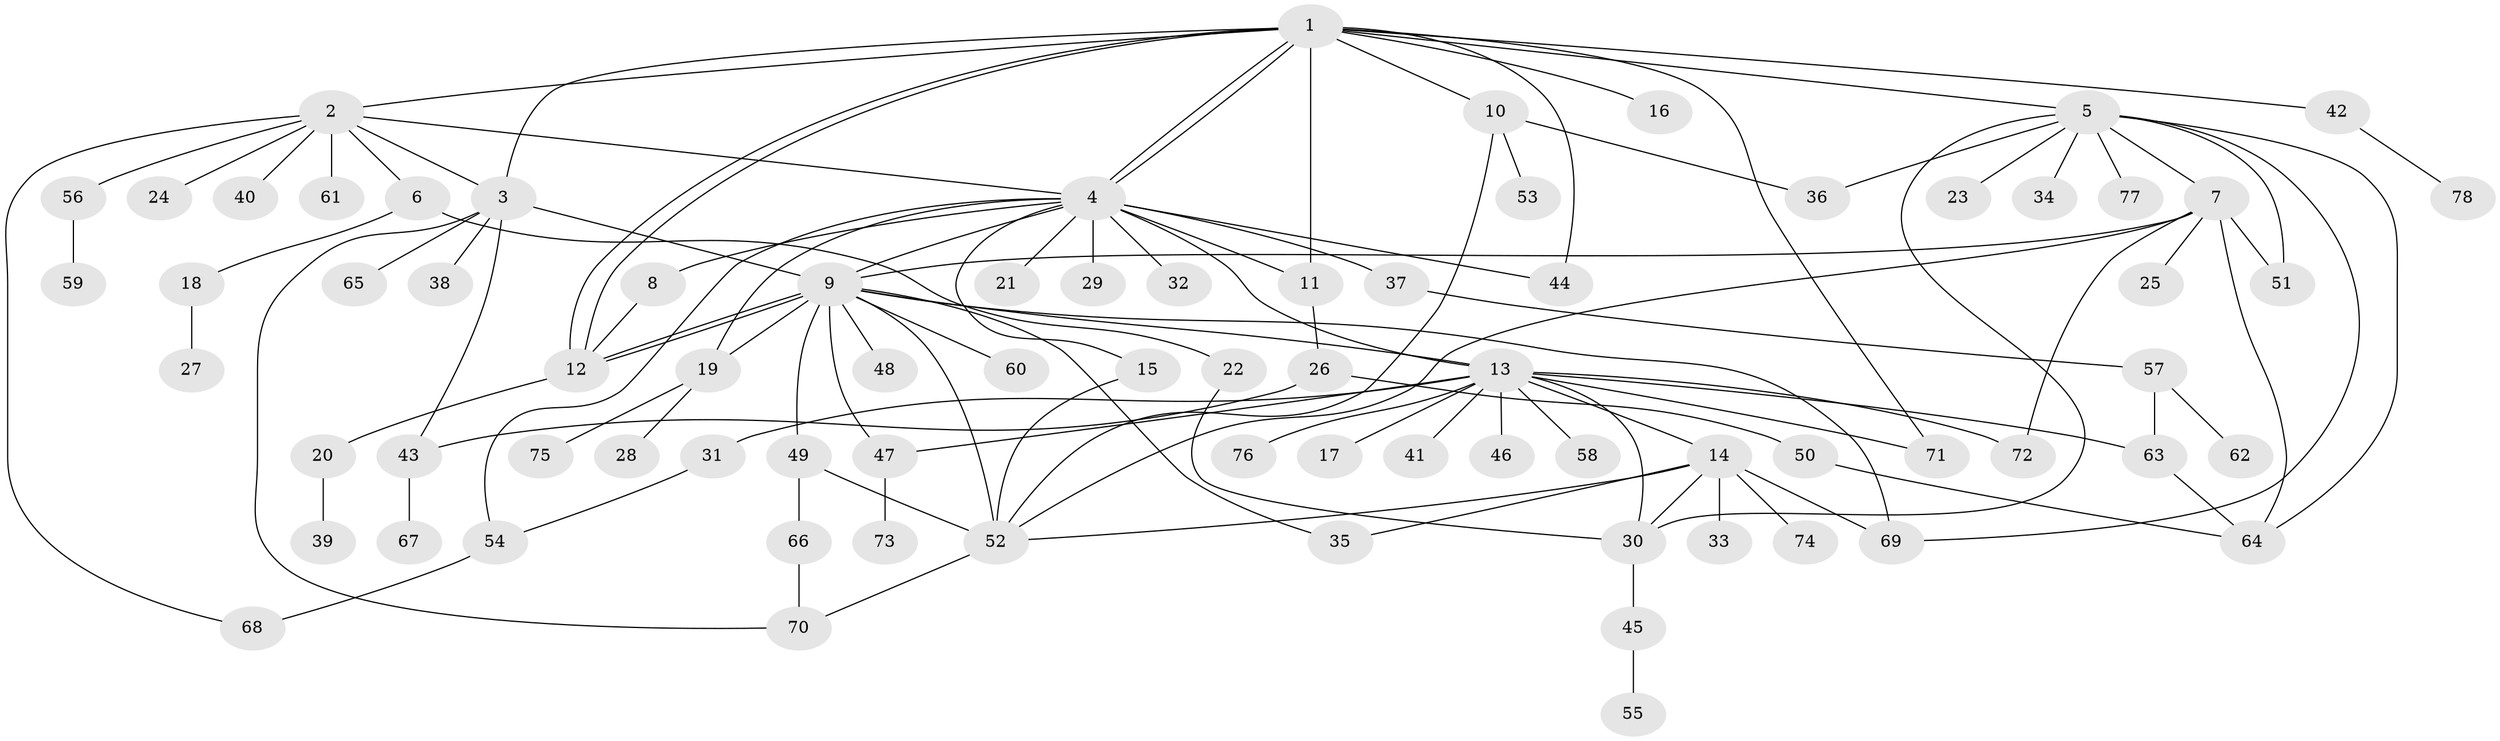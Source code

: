 // coarse degree distribution, {12: 0.017241379310344827, 10: 0.017241379310344827, 6: 0.034482758620689655, 13: 0.034482758620689655, 8: 0.034482758620689655, 2: 0.22413793103448276, 15: 0.017241379310344827, 9: 0.034482758620689655, 4: 0.017241379310344827, 1: 0.46551724137931033, 3: 0.10344827586206896}
// Generated by graph-tools (version 1.1) at 2025/23/03/03/25 07:23:50]
// undirected, 78 vertices, 115 edges
graph export_dot {
graph [start="1"]
  node [color=gray90,style=filled];
  1;
  2;
  3;
  4;
  5;
  6;
  7;
  8;
  9;
  10;
  11;
  12;
  13;
  14;
  15;
  16;
  17;
  18;
  19;
  20;
  21;
  22;
  23;
  24;
  25;
  26;
  27;
  28;
  29;
  30;
  31;
  32;
  33;
  34;
  35;
  36;
  37;
  38;
  39;
  40;
  41;
  42;
  43;
  44;
  45;
  46;
  47;
  48;
  49;
  50;
  51;
  52;
  53;
  54;
  55;
  56;
  57;
  58;
  59;
  60;
  61;
  62;
  63;
  64;
  65;
  66;
  67;
  68;
  69;
  70;
  71;
  72;
  73;
  74;
  75;
  76;
  77;
  78;
  1 -- 2;
  1 -- 3;
  1 -- 4;
  1 -- 4;
  1 -- 5;
  1 -- 10;
  1 -- 11;
  1 -- 12;
  1 -- 12;
  1 -- 16;
  1 -- 42;
  1 -- 44;
  1 -- 71;
  2 -- 3;
  2 -- 4;
  2 -- 6;
  2 -- 24;
  2 -- 40;
  2 -- 56;
  2 -- 61;
  2 -- 68;
  3 -- 9;
  3 -- 38;
  3 -- 43;
  3 -- 65;
  3 -- 70;
  4 -- 8;
  4 -- 9;
  4 -- 11;
  4 -- 13;
  4 -- 15;
  4 -- 19;
  4 -- 21;
  4 -- 29;
  4 -- 32;
  4 -- 37;
  4 -- 44;
  4 -- 54;
  5 -- 7;
  5 -- 23;
  5 -- 30;
  5 -- 34;
  5 -- 36;
  5 -- 51;
  5 -- 64;
  5 -- 69;
  5 -- 77;
  6 -- 18;
  6 -- 22;
  7 -- 9;
  7 -- 25;
  7 -- 51;
  7 -- 52;
  7 -- 64;
  7 -- 72;
  8 -- 12;
  9 -- 12;
  9 -- 12;
  9 -- 13;
  9 -- 19;
  9 -- 35;
  9 -- 47;
  9 -- 48;
  9 -- 49;
  9 -- 52;
  9 -- 60;
  9 -- 69;
  10 -- 36;
  10 -- 52;
  10 -- 53;
  11 -- 26;
  12 -- 20;
  13 -- 14;
  13 -- 17;
  13 -- 30;
  13 -- 31;
  13 -- 41;
  13 -- 46;
  13 -- 47;
  13 -- 58;
  13 -- 63;
  13 -- 71;
  13 -- 72;
  13 -- 76;
  14 -- 30;
  14 -- 33;
  14 -- 35;
  14 -- 52;
  14 -- 69;
  14 -- 74;
  15 -- 52;
  18 -- 27;
  19 -- 28;
  19 -- 75;
  20 -- 39;
  22 -- 30;
  26 -- 43;
  26 -- 50;
  30 -- 45;
  31 -- 54;
  37 -- 57;
  42 -- 78;
  43 -- 67;
  45 -- 55;
  47 -- 73;
  49 -- 52;
  49 -- 66;
  50 -- 64;
  52 -- 70;
  54 -- 68;
  56 -- 59;
  57 -- 62;
  57 -- 63;
  63 -- 64;
  66 -- 70;
}
